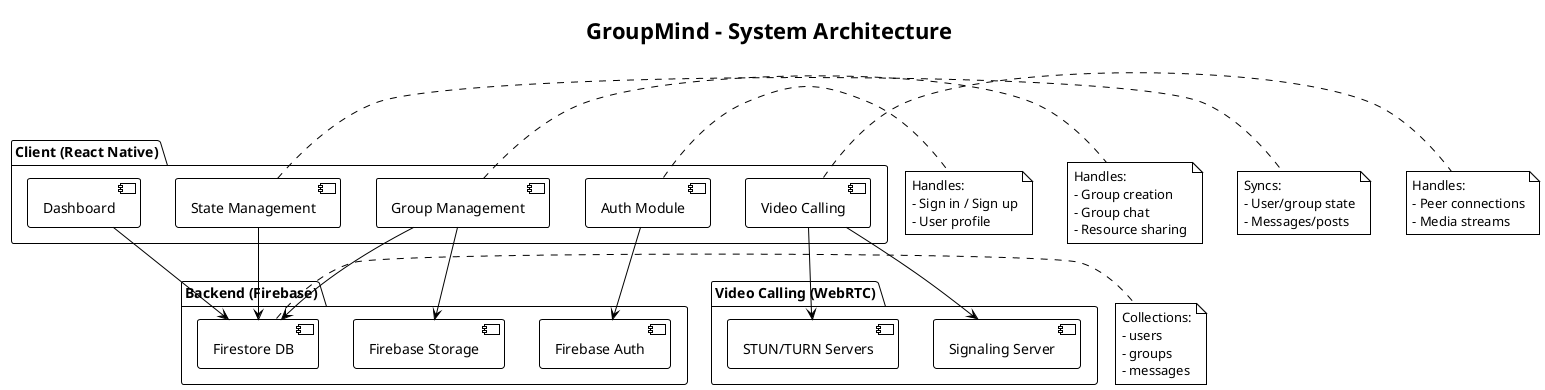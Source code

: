 @startuml Component Architecture
!theme plain
skinparam maxMessageSize 150
skinparam sequenceMessageAlign center
skinparam ParticipantPadding 20
skinparam BoxPadding 10

title GroupMind - System Architecture

package "Client (React Native)" {
  [Auth Module]
  [Dashboard]
  [Group Management]
  [Video Calling]
  [State Management]
}

package "Backend (Firebase)" {
  [Firebase Auth]
  [Firestore DB]
  [Firebase Storage]
}

package "Video Calling (WebRTC)" {
  [Signaling Server]
  [STUN/TURN Servers]
}

' Client to Firebase
[Auth Module] --> [Firebase Auth]
[Dashboard] --> [Firestore DB]
[Group Management] --> [Firestore DB]
[Group Management] --> [Firebase Storage]

' State management connects to DB
[State Management] --> [Firestore DB]

' WebRTC flow
[Video Calling] --> [Signaling Server]
[Video Calling] --> [STUN/TURN Servers]

' Notes for clarity
note right of [Auth Module]
Handles:
- Sign in / Sign up
- User profile
end note

note right of [Group Management]
Handles:
- Group creation
- Group chat
- Resource sharing
end note

note right of [State Management]
Syncs:
- User/group state
- Messages/posts
end note

note right of [Firestore DB]
Collections:
- users
- groups
- messages
end note

note right of [Video Calling]
Handles:
- Peer connections
- Media streams
end note

@enduml

